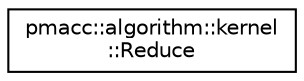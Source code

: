 digraph "Graphical Class Hierarchy"
{
 // LATEX_PDF_SIZE
  edge [fontname="Helvetica",fontsize="10",labelfontname="Helvetica",labelfontsize="10"];
  node [fontname="Helvetica",fontsize="10",shape=record];
  rankdir="LR";
  Node0 [label="pmacc::algorithm::kernel\l::Reduce",height=0.2,width=0.4,color="black", fillcolor="white", style="filled",URL="$structpmacc_1_1algorithm_1_1kernel_1_1_reduce.html",tooltip="Reduce algorithm that calls a cuda kernel."];
}
